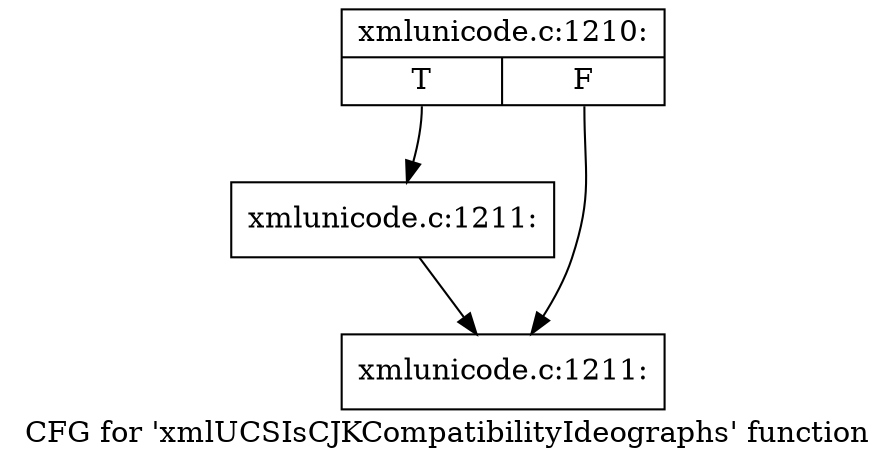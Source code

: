 digraph "CFG for 'xmlUCSIsCJKCompatibilityIdeographs' function" {
	label="CFG for 'xmlUCSIsCJKCompatibilityIdeographs' function";

	Node0x4e1ab90 [shape=record,label="{xmlunicode.c:1210:|{<s0>T|<s1>F}}"];
	Node0x4e1ab90:s0 -> Node0x4e1a460;
	Node0x4e1ab90:s1 -> Node0x4e1a410;
	Node0x4e1a460 [shape=record,label="{xmlunicode.c:1211:}"];
	Node0x4e1a460 -> Node0x4e1a410;
	Node0x4e1a410 [shape=record,label="{xmlunicode.c:1211:}"];
}
